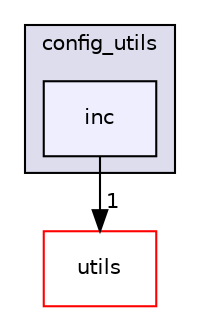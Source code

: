 digraph "src/diagnostics_component/utils/config_utils/inc" {
  compound=true
  node [ fontsize="10", fontname="Helvetica"];
  edge [ labelfontsize="10", labelfontname="Helvetica"];
  subgraph clusterdir_bab7f1287e397dda315c1c7c65ea87ff {
    graph [ bgcolor="#ddddee", pencolor="black", label="config_utils" fontname="Helvetica", fontsize="10", URL="dir_bab7f1287e397dda315c1c7c65ea87ff.html"]
  dir_af4c91a40d826a45cdb1842b1e453350 [shape=box, label="inc", style="filled", fillcolor="#eeeeff", pencolor="black", URL="dir_af4c91a40d826a45cdb1842b1e453350.html"];
  }
  dir_313caf1132e152dd9b58bea13a4052ca [shape=box label="utils" fillcolor="white" style="filled" color="red" URL="dir_313caf1132e152dd9b58bea13a4052ca.html"];
  dir_af4c91a40d826a45cdb1842b1e453350->dir_313caf1132e152dd9b58bea13a4052ca [headlabel="1", labeldistance=1.5 headhref="dir_000064_000154.html"];
}
